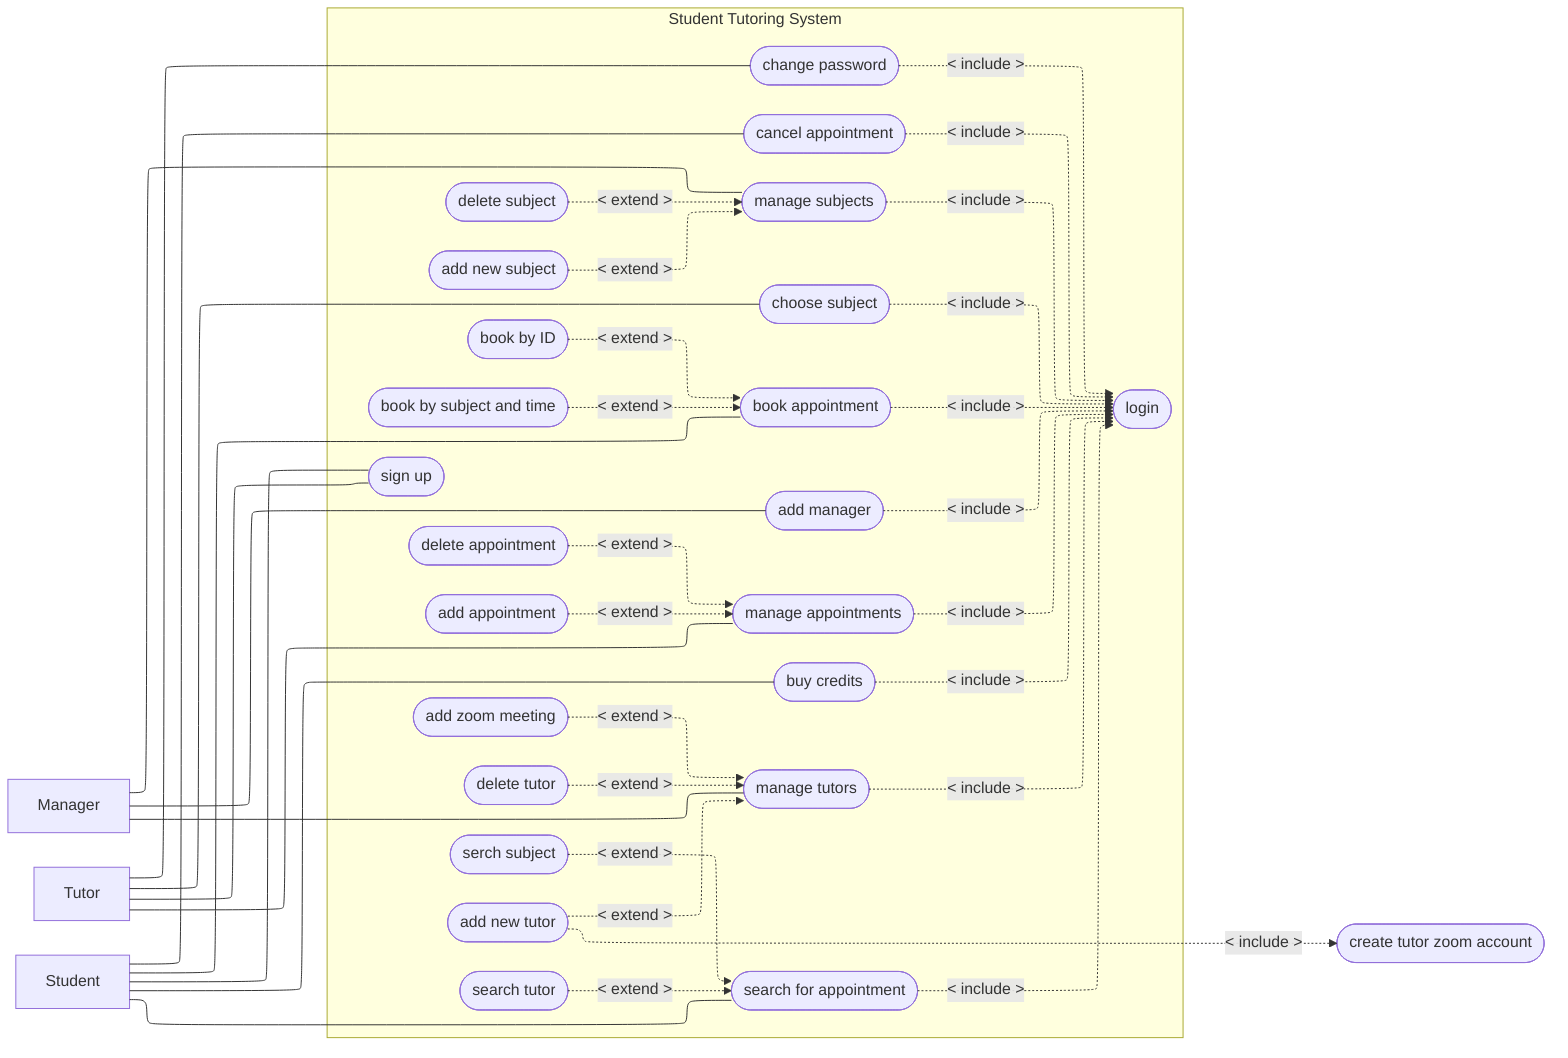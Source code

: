 ---
config:
  layout: elk
---
flowchart LR
 subgraph STS["Student Tutoring System"]
    direction LR
        login(["login"])
        addManager(["add manager"])
        manageSubjects(["manage subjects"])
        addSubject(["add new subject"])
        deleteSubject(["delete subject"])
        manageTutors(["manage tutors"])
        addTutor(["add new tutor"])
        deleteTutor(["delete tutor"])
        addZoomMeeting(["add zoom meeting"])
        signUp(["sign up"])
        changePassword(["change password"])
        chooseSubject(["choose subject"])
        manageAppointments(["manage appointments"])
        addAppointment(["add appointment"])
        deleteAppointment(["delete appointment"])
        buyCredits([buy credits])
        searchAppointment([search for appointment])
        searchSubject([serch subject])
        searchTutor([search tutor])
        bookAppointment([book appointment])
        bookBySubjectTime([book by subject and time])
        boookByID([book by ID])
        cancelAppointment([cancel appointment])
  end
    Manager["Manager"] --- addManager & manageSubjects & manageTutors
    addManager -. &lt; include &gt; .-> login
    manageSubjects -. &lt; include &gt; .-> login
    manageTutors -. &lt; include &gt; .-> login
    addSubject -. &lt; extend &gt; .-> manageSubjects
    deleteSubject -. &lt; extend &gt; .-> manageSubjects
    addTutor -. &lt; extend &gt; .-> manageTutors
    deleteTutor -. &lt; extend &gt; .-> manageTutors
    addZoomMeeting -. &lt; extend &gt; .-> manageTutors
    addTutor -. &lt; include &gt; .-> createTutorZoomAccount(["create tutor zoom account"])
    Tutor["Tutor"] --- signUp & changePassword & chooseSubject & manageAppointments
    changePassword -. &lt; include &gt; .-> login
    chooseSubject -. &lt; include &gt; .-> login
    manageAppointments -. &lt; include &gt; .-> login
    addAppointment -. &lt; extend &gt; .-> manageAppointments
    deleteAppointment -. &lt; extend &gt; .-> manageAppointments
    Student["Student"] --- signUp & buyCredits & searchAppointment & bookAppointment & cancelAppointment
    buyCredits -. &lt; include &gt; .-> login
    searchAppointment -. &lt; include &gt; .-> login
    bookAppointment -. &lt; include &gt; .-> login
    cancelAppointment -. &lt; include &gt; .-> login
    searchSubject -. &lt; extend &gt; .-> searchAppointment
    searchTutor -. &lt; extend &gt; .-> searchAppointment
    bookBySubjectTime -. &lt; extend &gt; .-> bookAppointment
    boookByID -. &lt; extend &gt; .-> bookAppointment